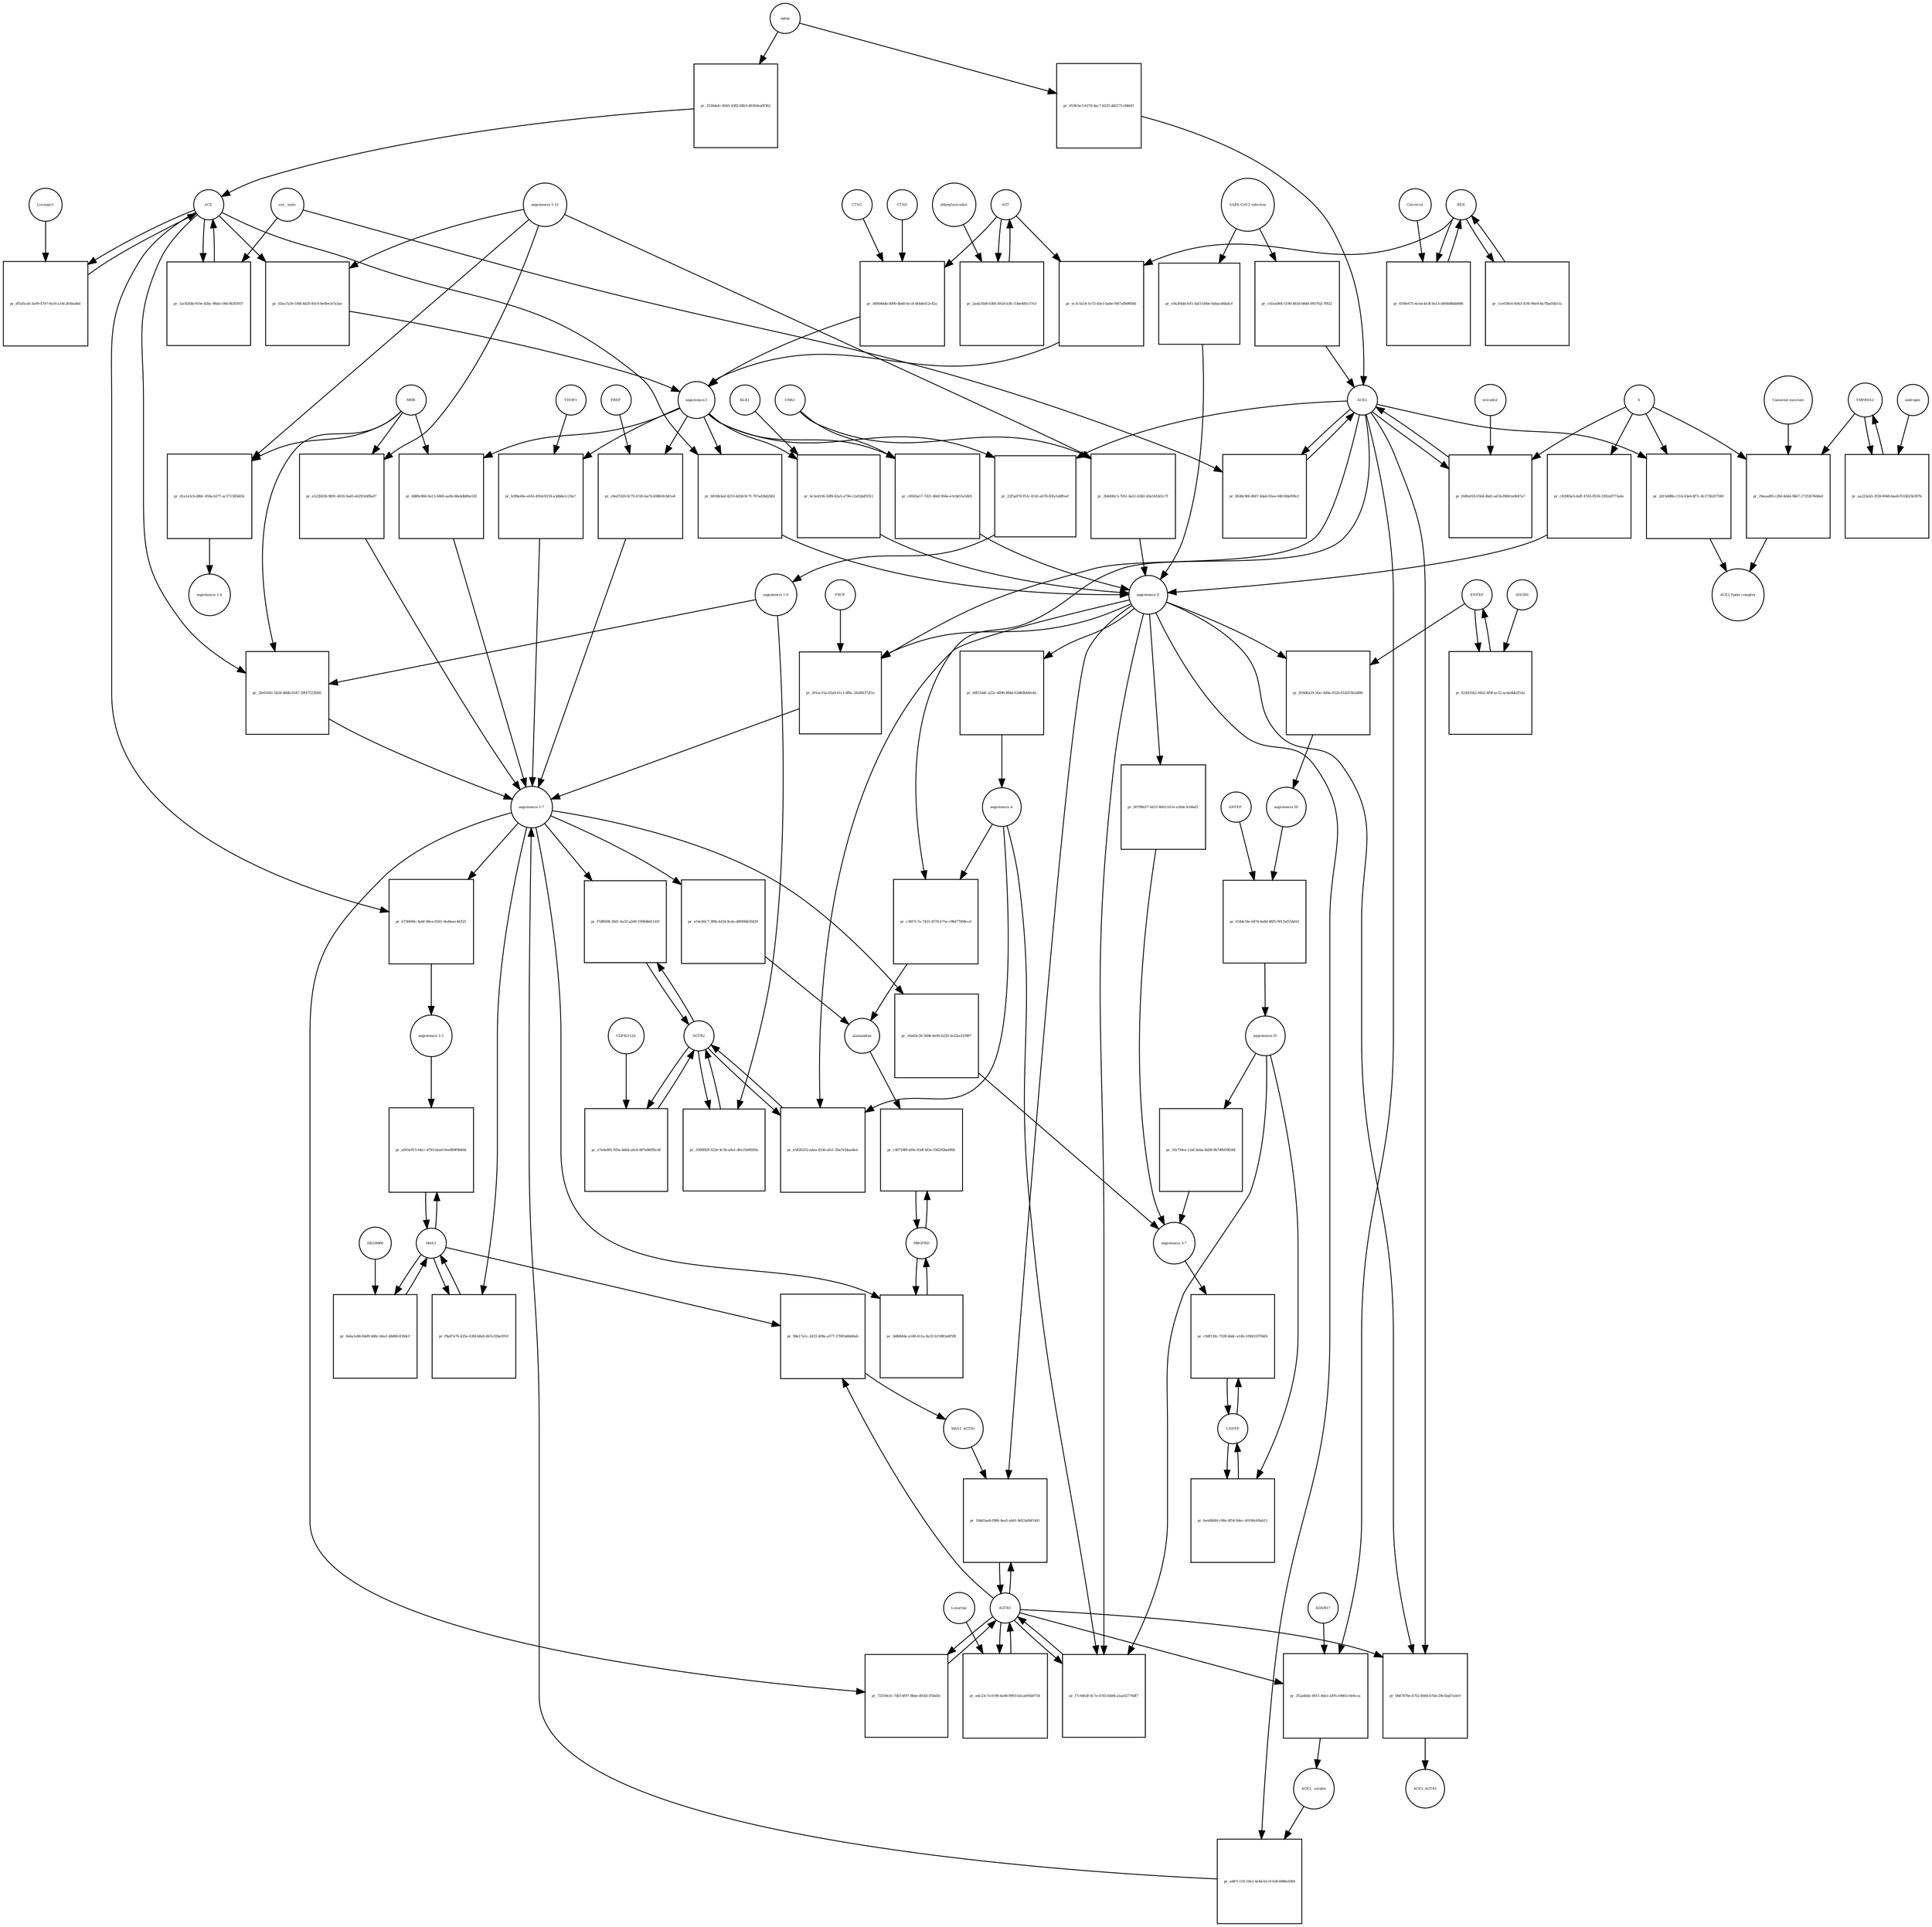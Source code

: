 strict digraph  {
"angiotensin I" [annotation="urn_miriam_obo.chebi_CHEBI%3A2718", bipartite=0, cls="simple chemical", fontsize=4, label="angiotensin I", shape=circle];
"pr_6818b3ed-4210-4d3d-9c7f-707ad36d26fd" [annotation="", bipartite=1, cls=process, fontsize=4, label="pr_6818b3ed-4210-4d3d-9c7f-707ad36d26fd", shape=square];
"angiotensin II" [annotation="urn_miriam_obo.chebi_CHEBI%3A2718", bipartite=0, cls="simple chemical", fontsize=4, label="angiotensin II", shape=circle];
ACE [annotation="urn_miriam_hgnc_HGNC%3A2707", bipartite=0, cls=macromolecule, fontsize=4, label=ACE, shape=circle];
"pr_22f5a970-f53c-4142-a678-85fa1a8ffeef" [annotation="", bipartite=1, cls=process, fontsize=4, label="pr_22f5a970-f53c-4142-a678-85fa1a8ffeef", shape=square];
"angiotensin 1-9" [annotation="urn_miriam_obo.chebi_CHEBI%3A80128", bipartite=0, cls="simple chemical", fontsize=4, label="angiotensin 1-9", shape=circle];
ACE2 [annotation="urn_miriam_hgnc_HGNC%3A13557", bipartite=0, cls=macromolecule, fontsize=4, label=ACE2, shape=circle];
"pr_2fe61641-5b28-48db-8347-29f47523fd81" [annotation="", bipartite=1, cls=process, fontsize=4, label="pr_2fe61641-5b28-48db-8347-29f47523fd81", shape=square];
"angiotensin 1-7" [annotation="urn_miriam_obo.chebi_CHEBI%3A55438", bipartite=0, cls="simple chemical", fontsize=4, label="angiotensin 1-7", shape=circle];
MME [annotation="urn_miriam_hgnc_HGNC%3A7154", bipartite=0, cls=macromolecule, fontsize=4, label=MME, shape=circle];
"pr_301ec15a-65a9-41c1-8fbc-2fa0f4372f1e" [annotation="", bipartite=1, cls=process, fontsize=4, label="pr_301ec15a-65a9-41c1-8fbc-2fa0f4372f1e", shape=square];
PRCP [annotation="urn_miriam_hgnc_HGNC%3A9344", bipartite=0, cls=macromolecule, fontsize=4, label=PRCP, shape=circle];
"pr_b73669dc-4abf-48ca-8261-0ed4eec46325" [annotation="", bipartite=1, cls=process, fontsize=4, label="pr_b73669dc-4abf-48ca-8261-0ed4eec46325", shape=square];
"angiotensin 1-5" [annotation="urn_miriam_obo.chebi_CHEBI%3A80129", bipartite=0, cls="simple chemical", fontsize=4, label="angiotensin 1-5", shape=circle];
REN [annotation="urn_miriam_hgnc_HGNC%3A9958", bipartite=0, cls=macromolecule, fontsize=4, label=REN, shape=circle];
"pr_650fe675-6ced-4e3f-9a13-d404b8bbb686" [annotation="", bipartite=1, cls="omitted process", fontsize=4, label="pr_650fe675-6ced-4e3f-9a13-d404b8bbb686", shape=square];
Calcitriol [annotation="urn_miriam_obo.chebi_CHEBI%3A17823", bipartite=0, cls="simple chemical", fontsize=4, label=Calcitriol, shape=circle];
AGT [annotation="urn_miriam_hgnc_HGNC%3A333", bipartite=0, cls=macromolecule, fontsize=4, label=AGT, shape=circle];
"pr_ec3c5a18-1e72-45e1-ba6e-f067a0b985b6" [annotation="", bipartite=1, cls=process, fontsize=4, label="pr_ec3c5a18-1e72-45e1-ba6e-f067a0b985b6", shape=square];
"pr_4880c866-9a13-4460-aa96-88e4db80a520" [annotation="", bipartite=1, cls=process, fontsize=4, label="pr_4880c866-9a13-4460-aa96-88e4db80a520", shape=square];
MAS1 [annotation="urn_miriam_hgnc_HGNC%3A6899", bipartite=0, cls=macromolecule, fontsize=4, label=MAS1, shape=circle];
"pr_a955e915-64cc-4793-bea0-0ee869f9b40d" [annotation="", bipartite=1, cls=process, fontsize=4, label="pr_a955e915-64cc-4793-bea0-0ee869f9b40d", shape=square];
"pr_a54c00c7-3f8b-4d24-8cde-d8f498d30429" [annotation="", bipartite=1, cls=process, fontsize=4, label="pr_a54c00c7-3f8b-4d24-8cde-d8f498d30429", shape=square];
alamandine [annotation="urn_miriam_pubchem.compound_44192273", bipartite=0, cls="simple chemical", fontsize=4, label=alamandine, shape=circle];
"pr_9df25ddc-a22c-4896-884b-63d60b44fe4a" [annotation="", bipartite=1, cls=process, fontsize=4, label="pr_9df25ddc-a22c-4896-884b-63d60b44fe4a", shape=square];
"angiotensin A" [annotation="urn_miriam_kegg.compound_C20970|urn_miriam_pubchem.compound_91691124", bipartite=0, cls="simple chemical", fontsize=4, label="angiotensin A", shape=circle];
"pr_c3057c7a-7455-4578-b75e-c98d77008ccd" [annotation="", bipartite=1, cls=process, fontsize=4, label="pr_c3057c7a-7455-4578-b75e-c98d77008ccd", shape=square];
"pr_859d0a29-5fac-4d9a-832b-61d353b2df8b" [annotation="", bipartite=1, cls=process, fontsize=4, label="pr_859d0a29-5fac-4d9a-832b-61d353b2df8b", shape=square];
"angiotensin III" [annotation="urn_miriam_obo.chebi_CHEBI%3A89666", bipartite=0, cls="simple chemical", fontsize=4, label="angiotensin III", shape=circle];
ENPEP [annotation="urn_miriam_hgnc_HGNC%3A3355", bipartite=0, cls=macromolecule, fontsize=4, label=ENPEP, shape=circle];
"pr_034dc5fe-6474-4a8d-88f5-9012ef554d16" [annotation="", bipartite=1, cls=process, fontsize=4, label="pr_034dc5fe-6474-4a8d-88f5-9012ef554d16", shape=square];
"angiotensin IV" [annotation="urn_miriam_obo.chebi_CHEBI%3A80127", bipartite=0, cls="simple chemical", fontsize=4, label="angiotensin IV", shape=circle];
"ANPEP " [annotation="urn_miriam_hgnc_HGNC%3A500", bipartite=0, cls=macromolecule, fontsize=4, label="ANPEP ", shape=circle];
AGTR2 [annotation="urn_miriam_hgnc_HGNC%3A338", bipartite=0, cls=macromolecule, fontsize=4, label=AGTR2, shape=circle];
"pr_a7a4e681-f05a-4dd4-a6cb-d07e86f85cbf" [annotation="", bipartite=1, cls=process, fontsize=4, label="pr_a7a4e681-f05a-4dd4-a6cb-d07e86f85cbf", shape=square];
CGP42112A [annotation="urn_miriam_obo.chebi_CHEBI%3A147302", bipartite=0, cls="simple chemical", fontsize=4, label=CGP42112A, shape=circle];
"pr_1ce038c6-6043-416f-96e9-8a7fba05b51a" [annotation="", bipartite=1, cls=process, fontsize=4, label="pr_1ce038c6-6043-416f-96e9-8a7fba05b51a", shape=square];
"pr_352a4bdc-8011-46e1-af95-e9661c0e6cca" [annotation="", bipartite=1, cls=process, fontsize=4, label="pr_352a4bdc-8011-46e1-af95-e9661c0e6cca", shape=square];
"ACE2_ soluble" [annotation="urn_miriam_hgnc.symbol_ACE2", bipartite=0, cls=macromolecule, fontsize=4, label="ACE2_ soluble", shape=circle];
ADAM17 [annotation="urn_miriam_hgnc_HGNC%3A195", bipartite=0, cls=macromolecule, fontsize=4, label=ADAM17, shape=circle];
AGTR1 [annotation="urn_miriam_hgnc_HGNC%3A336", bipartite=0, cls=macromolecule, fontsize=4, label=AGTR1, shape=circle];
"pr_e5826252-adea-4536-afe1-20a7e54aa4ed" [annotation="", bipartite=1, cls=process, fontsize=4, label="pr_e5826252-adea-4536-afe1-20a7e54aa4ed", shape=square];
"pr_653fcbc3-627d-4ac7-b525-dd2171c846d3" [annotation="", bipartite=1, cls=process, fontsize=4, label="pr_653fcbc3-627d-4ac7-b525-dd2171c846d3", shape=square];
aging [annotation="urn_miriam_obo.go_GO%3A0007568", bipartite=0, cls=phenotype, fontsize=4, label=aging, shape=circle];
MRGPRD [annotation="urn_miriam_hgnc_HGNC%3A29626", bipartite=0, cls=macromolecule, fontsize=4, label=MRGPRD, shape=circle];
"pr_c40718f8-af0e-43df-bf2e-556292be6f6b" [annotation="", bipartite=1, cls=process, fontsize=4, label="pr_c40718f8-af0e-43df-bf2e-556292be6f6b", shape=square];
"pr_a487c118-19e2-4e4d-b1c0-6263488ed384" [annotation="", bipartite=1, cls=process, fontsize=4, label="pr_a487c118-19e2-4e4d-b1c0-6263488ed384", shape=square];
"pr_2526dafc-6045-4382-84b3-d630dea0f362" [annotation="", bipartite=1, cls=process, fontsize=4, label="pr_2526dafc-6045-4382-84b3-d630dea0f362", shape=square];
"pr_0b38c96f-d847-4da6-92ee-04018def09e1" [annotation="", bipartite=1, cls=process, fontsize=4, label="pr_0b38c96f-d847-4da6-92ee-04018def09e1", shape=square];
"sex_ male" [annotation=urn_miriam_mesh_D008297, bipartite=0, cls=phenotype, fontsize=4, label="sex_ male", shape=circle];
"pr_c42065e5-6eff-47d3-8559-3392a9773a4e" [annotation="", bipartite=1, cls=process, fontsize=4, label="pr_c42065e5-6eff-47d3-8559-3392a9773a4e", shape=square];
S [annotation="urn_miriam_uniprot_P0DTC2|urn_miriam_uniprot_P59594", bipartite=0, cls=macromolecule, fontsize=4, label=S, shape=circle];
"pr_1ac82fdb-910e-45bc-98ab-c86c9b3f5937" [annotation="", bipartite=1, cls=process, fontsize=4, label="pr_1ac82fdb-910e-45bc-98ab-c86c9b3f5937", shape=square];
"pr_f7c4463f-0c7e-47d3-b484-a1aa02776df7" [annotation="", bipartite=1, cls=process, fontsize=4, label="pr_f7c4463f-0c7e-47d3-b484-a1aa02776df7", shape=square];
"pr_0b87876e-d702-4684-b7bb-29e1ba07a0c0" [annotation="", bipartite=1, cls=process, fontsize=4, label="pr_0b87876e-d702-4684-b7bb-29e1ba07a0c0", shape=square];
ACE2_AGTR1 [annotation=urn_miriam_pubmed_25225202, bipartite=0, cls=complex, fontsize=4, label=ACE2_AGTR1, shape=circle];
"pr_2d15dd8b-c314-43e6-8f7c-8c2736207349" [annotation="", bipartite=1, cls=process, fontsize=4, label="pr_2d15dd8b-c314-43e6-8f7c-8c2736207349", shape=square];
"ACE2-Spike complex" [annotation=urn_miriam_pubmed_32275855, bipartite=0, cls=complex, fontsize=4, label="ACE2-Spike complex", shape=circle];
"pr_c9a3f4dd-fef1-4af3-b0be-0abacd6bafcf" [annotation="", bipartite=1, cls=process, fontsize=4, label="pr_c9a3f4dd-fef1-4af3-b0be-0abacd6bafcf", shape=square];
"SARS-CoV-2 infection" [annotation="urn_miriam_taxonomy_2697049|urn_miriam_mesh_C000657245", bipartite=0, cls=phenotype, fontsize=4, label="SARS-CoV-2 infection", shape=circle];
"angiotensin 1-12" [annotation=urn_miriam_pubmed_27465904, bipartite=0, cls="simple chemical", fontsize=4, label="angiotensin 1-12", shape=circle];
"pr_2b4400c5-7051-4a51-b382-d3a541b01c7f" [annotation="", bipartite=1, cls=process, fontsize=4, label="pr_2b4400c5-7051-4a51-b382-d3a541b01c7f", shape=square];
CMA1 [annotation="urn_miriam_hgnc_HGNC%3A2097", bipartite=0, cls=macromolecule, fontsize=4, label=CMA1, shape=circle];
TMPRSS2 [annotation="urn_miriam_hgnc_HGNC%3A11876", bipartite=0, cls=macromolecule, fontsize=4, label=TMPRSS2, shape=circle];
"pr_aa222eb3-2f28-4948-bae8-f1036256397b" [annotation="", bipartite=1, cls="omitted process", fontsize=4, label="pr_aa222eb3-2f28-4948-bae8-f1036256397b", shape=square];
androgen [annotation="urn_miriam_obo.chebi_CHEBI%3A50113", bipartite=0, cls="simple chemical", fontsize=4, label=androgen, shape=circle];
"pr_d1a1e3cb-d80c-459a-b277-ac571385603c" [annotation="", bipartite=1, cls=process, fontsize=4, label="pr_d1a1e3cb-d80c-459a-b277-ac571385603c", shape=square];
"angiotensin 1-4" [annotation=urn_miriam_pubmed_22490446, bipartite=0, cls="simple chemical", fontsize=4, label="angiotensin 1-4", shape=circle];
"pr_98e17a1c-2d33-409e-a577-2700546b60eb" [annotation="", bipartite=1, cls=process, fontsize=4, label="pr_98e17a1c-2d33-409e-a577-2700546b60eb", shape=square];
MAS1_AGTR1 [annotation=urn_miriam_pubmed_15809376, bipartite=0, cls=complex, fontsize=4, label=MAS1_AGTR1, shape=circle];
"pr_1bbd2ae8-f886-4ea5-ab61-8d22a0bf1441" [annotation="", bipartite=1, cls=process, fontsize=4, label="pr_1bbd2ae8-f886-4ea5-ab61-8d22a0bf1441", shape=square];
"pr_df1d5ca6-3a99-4707-9a16-a16c2650ad6d" [annotation="", bipartite=1, cls=process, fontsize=4, label="pr_df1d5ca6-3a99-4707-9a16-a16c2650ad6d", shape=square];
Lisinopril [annotation="urn_miriam_obo.chebi_CHEBI%3A43755", bipartite=0, cls="simple chemical", fontsize=4, label=Lisinopril, shape=circle];
"pr_02ea7a39-1f8d-4d20-85c0-8e0fecb7a3ae" [annotation="", bipartite=1, cls=process, fontsize=4, label="pr_02ea7a39-1f8d-4d20-85c0-8e0fecb7a3ae", shape=square];
LNPEP [annotation="urn_miriam_hgnc_HGNC%3A6656", bipartite=0, cls=macromolecule, fontsize=4, label=LNPEP, shape=circle];
"pr_bea686fd-c98e-4f54-9dec-40196c69ab12" [annotation="", bipartite=1, cls=process, fontsize=4, label="pr_bea686fd-c98e-4f54-9dec-40196c69ab12", shape=square];
"pr_e522b928-9691-4830-9ad3-eb29144f8a07" [annotation="", bipartite=1, cls=process, fontsize=4, label="pr_e522b928-9691-4830-9ad3-eb29144f8a07", shape=square];
"pr_0a6a1e86-84d9-468c-b6a1-48d8fc8394cf" [annotation="", bipartite=1, cls=process, fontsize=4, label="pr_0a6a1e86-84d9-468c-b6a1-48d8fc8394cf", shape=square];
AR234960 [annotation="urn_miriam_pubchem.compound_146025955", bipartite=0, cls="simple chemical", fontsize=4, label=AR234960, shape=circle];
"pr_624435b2-4422-4f9f-ac52-acdabbb2f14a" [annotation="", bipartite=1, cls=process, fontsize=4, label="pr_624435b2-4422-4f9f-ac52-acdabbb2f14a", shape=square];
QGC001 [annotation=urn_miriam_pubmed_24337978, bipartite=0, cls="simple chemical", fontsize=4, label=QGC001, shape=circle];
"pr_568046db-4000-4bd0-bccb-bf4ded12c42a" [annotation="", bipartite=1, cls=process, fontsize=4, label="pr_568046db-4000-4bd0-bccb-bf4ded12c42a", shape=square];
CTSD [annotation="urn_miriam_hgnc_HGNC%3A2529", bipartite=0, cls=macromolecule, fontsize=4, label=CTSD, shape=circle];
CTSG [annotation="urn_miriam_hgnc_HGNC%3A2532", bipartite=0, cls=macromolecule, fontsize=4, label=CTSG, shape=circle];
"pr_c8565a17-7d21-466f-904e-e3cb655e5801" [annotation="", bipartite=1, cls=process, fontsize=4, label="pr_c8565a17-7d21-466f-904e-e3cb655e5801", shape=square];
"pr_6c3e4106-50f8-42a5-a736-c2af2daf9312" [annotation="", bipartite=1, cls=process, fontsize=4, label="pr_6c3e4106-50f8-42a5-a736-c2af2daf9312", shape=square];
KLK1 [annotation="urn_miriam_hgnc_HGNC%3A6357", bipartite=0, cls=macromolecule, fontsize=4, label=KLK1, shape=circle];
"pr_b3f8e44e-e616-495d-8159-a3db8e1c29a7" [annotation="", bipartite=1, cls=process, fontsize=4, label="pr_b3f8e44e-e616-495d-8159-a3db8e1c29a7", shape=square];
THOP1 [annotation="urn_miriam_hgnc_HGNC%3A11793", bipartite=0, cls=macromolecule, fontsize=4, label=THOP1, shape=circle];
"pr_c8ed7d20-9c79-47d5-ba70-698b5fcb61e4" [annotation="", bipartite=1, cls=process, fontsize=4, label="pr_c8ed7d20-9c79-47d5-ba70-698b5fcb61e4", shape=square];
PREP [annotation="urn_miriam_hgnc_HGNC%3A9358", bipartite=0, cls=macromolecule, fontsize=4, label=PREP, shape=circle];
"pr_edc23c7e-fc98-4a98-9993-b5ca695b9754" [annotation="", bipartite=1, cls=process, fontsize=4, label="pr_edc23c7e-fc98-4a98-9993-b5ca695b9754", shape=square];
Losartan [annotation="urn_miriam_obo.chebi_CHEBI%3A6541", bipartite=0, cls="simple chemical", fontsize=4, label=Losartan, shape=circle];
"pr_72559e3c-7df3-4f97-9bbe-d93d11f5bd3c" [annotation="", bipartite=1, cls=process, fontsize=4, label="pr_72559e3c-7df3-4f97-9bbe-d93d11f5bd3c", shape=square];
"pr_f7dff608-28d1-4a33-a2d9-1009db611d1f" [annotation="", bipartite=1, cls=process, fontsize=4, label="pr_f7dff608-28d1-4a33-a2d9-1009db611d1f", shape=square];
"pr_3300f82f-022e-4c5b-a9a1-dfa15b902f0a" [annotation="", bipartite=1, cls=process, fontsize=4, label="pr_3300f82f-022e-4c5b-a9a1-dfa15b902f0a", shape=square];
"pr_f9a87e76-425e-43f4-b8e9-6b7e32be5910" [annotation="", bipartite=1, cls=process, fontsize=4, label="pr_f9a87e76-425e-43f4-b8e9-6b7e32be5910", shape=square];
"pr_3d86bfde-a148-411a-9e32-b15983a6f5f8" [annotation="", bipartite=1, cls=process, fontsize=4, label="pr_3d86bfde-a148-411a-9e32-b15983a6f5f8", shape=square];
"pr_16a63c26-5696-4e95-b220-3e32ecf1f987" [annotation="", bipartite=1, cls=process, fontsize=4, label="pr_16a63c26-5696-4e95-b220-3e32ecf1f987", shape=square];
"angiotensin 3-7" [annotation=urn_miriam_pubmed_30934934, bipartite=0, cls="simple chemical", fontsize=4, label="angiotensin 3-7", shape=circle];
"pr_0079b027-4413-4002-b11e-e26dc3c68af2" [annotation="", bipartite=1, cls=process, fontsize=4, label="pr_0079b027-4413-4002-b11e-e26dc3c68af2", shape=square];
"pr_5fa759ea-12af-4eba-8d38-9b7d9059036f" [annotation="", bipartite=1, cls=process, fontsize=4, label="pr_5fa759ea-12af-4eba-8d38-9b7d9059036f", shape=square];
"pr_29eaadf0-c28d-4d44-9b67-272f26760ded" [annotation="", bipartite=1, cls="omitted process", fontsize=4, label="pr_29eaadf0-c28d-4d44-9b67-272f26760ded", shape=square];
"Camostat mesilate" [annotation="urn_miriam_obo.chebi_CHEBI%3A135632", bipartite=0, cls="simple chemical", fontsize=4, label="Camostat mesilate", shape=circle];
"pr_c9df130c-7328-46dc-a14b-1094333704f4" [annotation="", bipartite=1, cls=process, fontsize=4, label="pr_c9df130c-7328-46dc-a14b-1094333704f4", shape=square];
"pr_f44fa018-0564-4bd1-a61b-f8841a0647a7" [annotation="", bipartite=1, cls="omitted process", fontsize=4, label="pr_f44fa018-0564-4bd1-a61b-f8841a0647a7", shape=square];
estradiol [annotation="urn_miriam_obo.chebi_CHEBI%3A16469", bipartite=0, cls="simple chemical", fontsize=4, label=estradiol, shape=circle];
"pr_2ada35b8-6385-492d-b3fc-f3de485c57e3" [annotation="", bipartite=1, cls="omitted process", fontsize=4, label="pr_2ada35b8-6385-492d-b3fc-f3de485c57e3", shape=square];
ethynylestradiol [annotation="urn_miriam_obo.chebi_CHEBI%3A4903", bipartite=0, cls="simple chemical", fontsize=4, label=ethynylestradiol, shape=circle];
"pr_c41ea064-5190-483d-b8d4-093702c7f822" [annotation="", bipartite=1, cls=process, fontsize=4, label="pr_c41ea064-5190-483d-b8d4-093702c7f822", shape=square];
"angiotensin I" -> "pr_6818b3ed-4210-4d3d-9c7f-707ad36d26fd"  [annotation="", interaction_type=consumption];
"angiotensin I" -> "pr_22f5a970-f53c-4142-a678-85fa1a8ffeef"  [annotation="", interaction_type=consumption];
"angiotensin I" -> "pr_4880c866-9a13-4460-aa96-88e4db80a520"  [annotation="", interaction_type=consumption];
"angiotensin I" -> "pr_c8565a17-7d21-466f-904e-e3cb655e5801"  [annotation="", interaction_type=consumption];
"angiotensin I" -> "pr_6c3e4106-50f8-42a5-a736-c2af2daf9312"  [annotation="", interaction_type=consumption];
"angiotensin I" -> "pr_b3f8e44e-e616-495d-8159-a3db8e1c29a7"  [annotation="", interaction_type=consumption];
"angiotensin I" -> "pr_c8ed7d20-9c79-47d5-ba70-698b5fcb61e4"  [annotation="", interaction_type=consumption];
"pr_6818b3ed-4210-4d3d-9c7f-707ad36d26fd" -> "angiotensin II"  [annotation="", interaction_type=production];
"angiotensin II" -> "pr_301ec15a-65a9-41c1-8fbc-2fa0f4372f1e"  [annotation="", interaction_type=consumption];
"angiotensin II" -> "pr_9df25ddc-a22c-4896-884b-63d60b44fe4a"  [annotation="", interaction_type=consumption];
"angiotensin II" -> "pr_859d0a29-5fac-4d9a-832b-61d353b2df8b"  [annotation="", interaction_type=consumption];
"angiotensin II" -> "pr_e5826252-adea-4536-afe1-20a7e54aa4ed"  [annotation="urn_miriam_pubmed_17630322|urn_miriam_taxonomy_9606|urn_miriam_pubmed_17138938", interaction_type=stimulation];
"angiotensin II" -> "pr_a487c118-19e2-4e4d-b1c0-6263488ed384"  [annotation="", interaction_type=consumption];
"angiotensin II" -> "pr_f7c4463f-0c7e-47d3-b484-a1aa02776df7"  [annotation="urn_miriam_pubmed_26497614|urn_miriam_taxonomy_10116|urn_miriam_pubmed_17630322|urn_miriam_pubmed_32333398|urn_miriam_pubmed_17138938|urn_miriam_taxonomy_9606", interaction_type=stimulation];
"angiotensin II" -> "pr_0b87876e-d702-4684-b7bb-29e1ba07a0c0"  [annotation="urn_miriam_pubmed_25225202|urn_miriam_taxonomy_9606", interaction_type=inhibition];
"angiotensin II" -> "pr_1bbd2ae8-f886-4ea5-ab61-8d22a0bf1441"  [annotation="urn_miriam_pubmed_15809376|urn_miriam_taxonomy_9606", interaction_type=stimulation];
"angiotensin II" -> "pr_0079b027-4413-4002-b11e-e26dc3c68af2"  [annotation="", interaction_type=consumption];
ACE -> "pr_6818b3ed-4210-4d3d-9c7f-707ad36d26fd"  [annotation="urn_miriam_taxonomy_9606|urn_miriam_pubmed_10969042", interaction_type=catalysis];
ACE -> "pr_2fe61641-5b28-48db-8347-29f47523fd81"  [annotation="urn_miriam_pubmed_15283675|urn_miriam_taxonomy_9606", interaction_type=catalysis];
ACE -> "pr_b73669dc-4abf-48ca-8261-0ed4eec46325"  [annotation="urn_miriam_pubmed_10969042|urn_miriam_taxonomy_9606", interaction_type=catalysis];
ACE -> "pr_1ac82fdb-910e-45bc-98ab-c86c9b3f5937"  [annotation="", interaction_type=consumption];
ACE -> "pr_df1d5ca6-3a99-4707-9a16-a16c2650ad6d"  [annotation="", interaction_type=consumption];
ACE -> "pr_02ea7a39-1f8d-4d20-85c0-8e0fecb7a3ae"  [annotation="urn_miriam_pubmed_22490446|urn_miriam_taxonomy_10116", interaction_type=catalysis];
"pr_22f5a970-f53c-4142-a678-85fa1a8ffeef" -> "angiotensin 1-9"  [annotation="", interaction_type=production];
"angiotensin 1-9" -> "pr_2fe61641-5b28-48db-8347-29f47523fd81"  [annotation="", interaction_type=consumption];
"angiotensin 1-9" -> "pr_3300f82f-022e-4c5b-a9a1-dfa15b902f0a"  [annotation="urn_miriam_pubmed_30048754|urn_miriam_taxonomy_10116", interaction_type=stimulation];
ACE2 -> "pr_22f5a970-f53c-4142-a678-85fa1a8ffeef"  [annotation="urn_miriam_pubmed_10969042|urn_miriam_taxonomy_9606", interaction_type=catalysis];
ACE2 -> "pr_301ec15a-65a9-41c1-8fbc-2fa0f4372f1e"  [annotation="urn_miriam_taxonomy_10090|urn_miriam_pubmed_23392115", interaction_type=catalysis];
ACE2 -> "pr_c3057c7a-7455-4578-b75e-c98d77008ccd"  [annotation="urn_miriam_pubmed_23446738|urn_miriam_taxonomy_9606", interaction_type=catalysis];
ACE2 -> "pr_352a4bdc-8011-46e1-af95-e9661c0e6cca"  [annotation="", interaction_type=consumption];
ACE2 -> "pr_0b38c96f-d847-4da6-92ee-04018def09e1"  [annotation="", interaction_type=consumption];
ACE2 -> "pr_0b87876e-d702-4684-b7bb-29e1ba07a0c0"  [annotation="", interaction_type=consumption];
ACE2 -> "pr_2d15dd8b-c314-43e6-8f7c-8c2736207349"  [annotation="", interaction_type=consumption];
ACE2 -> "pr_f44fa018-0564-4bd1-a61b-f8841a0647a7"  [annotation="", interaction_type=consumption];
"pr_2fe61641-5b28-48db-8347-29f47523fd81" -> "angiotensin 1-7"  [annotation="", interaction_type=production];
"angiotensin 1-7" -> "pr_b73669dc-4abf-48ca-8261-0ed4eec46325"  [annotation="", interaction_type=consumption];
"angiotensin 1-7" -> "pr_a54c00c7-3f8b-4d24-8cde-d8f498d30429"  [annotation="", interaction_type=consumption];
"angiotensin 1-7" -> "pr_72559e3c-7df3-4f97-9bbe-d93d11f5bd3c"  [annotation="urn_miriam_pubmed_29928987|urn_miriam_taxonomy_9606", interaction_type=inhibition];
"angiotensin 1-7" -> "pr_f7dff608-28d1-4a33-a2d9-1009db611d1f"  [annotation="urn_miriam_pubmed_15767466|urn_miriam_taxonomy_10116", interaction_type=stimulation];
"angiotensin 1-7" -> "pr_f9a87e76-425e-43f4-b8e9-6b7e32be5910"  [annotation="urn_miriam_pubmed_27217404|urn_miriam_taxonomy_9606", interaction_type=stimulation];
"angiotensin 1-7" -> "pr_3d86bfde-a148-411a-9e32-b15983a6f5f8"  [annotation="urn_miriam_pubmed_27217404|urn_miriam_taxonomy_9606", interaction_type=stimulation];
"angiotensin 1-7" -> "pr_16a63c26-5696-4e95-b220-3e32ecf1f987"  [annotation="", interaction_type=consumption];
MME -> "pr_2fe61641-5b28-48db-8347-29f47523fd81"  [annotation="urn_miriam_pubmed_15283675|urn_miriam_taxonomy_9606", interaction_type=catalysis];
MME -> "pr_4880c866-9a13-4460-aa96-88e4db80a520"  [annotation="urn_miriam_taxonomy_9606|urn_miriam_pubmed_15283675", interaction_type=catalysis];
MME -> "pr_d1a1e3cb-d80c-459a-b277-ac571385603c"  [annotation="urn_miriam_pubmed_22490446|urn_miriam_taxonomy_10116", interaction_type=catalysis];
MME -> "pr_e522b928-9691-4830-9ad3-eb29144f8a07"  [annotation="urn_miriam_pubmed_22490446|urn_miriam_taxonomy_10116", interaction_type=catalysis];
"pr_301ec15a-65a9-41c1-8fbc-2fa0f4372f1e" -> "angiotensin 1-7"  [annotation="", interaction_type=production];
PRCP -> "pr_301ec15a-65a9-41c1-8fbc-2fa0f4372f1e"  [annotation="urn_miriam_taxonomy_10090|urn_miriam_pubmed_23392115", interaction_type=catalysis];
"pr_b73669dc-4abf-48ca-8261-0ed4eec46325" -> "angiotensin 1-5"  [annotation="", interaction_type=production];
"angiotensin 1-5" -> "pr_a955e915-64cc-4793-bea0-0ee869f9b40d"  [annotation="urn_miriam_pubmed_27660028|urn_miriam_taxonomy_10116", interaction_type=stimulation];
REN -> "pr_650fe675-6ced-4e3f-9a13-d404b8bbb686"  [annotation="", interaction_type=consumption];
REN -> "pr_ec3c5a18-1e72-45e1-ba6e-f067a0b985b6"  [annotation="urn_miriam_pubmed_10585461|urn_miriam_taxonomy_9606", interaction_type=catalysis];
REN -> "pr_1ce038c6-6043-416f-96e9-8a7fba05b51a"  [annotation="", interaction_type=consumption];
"pr_650fe675-6ced-4e3f-9a13-d404b8bbb686" -> REN  [annotation="", interaction_type=production];
Calcitriol -> "pr_650fe675-6ced-4e3f-9a13-d404b8bbb686"  [annotation="urn_miriam_pubmed_12122115|urn_miriam_taxonomy_10090", interaction_type=inhibition];
AGT -> "pr_ec3c5a18-1e72-45e1-ba6e-f067a0b985b6"  [annotation="", interaction_type=consumption];
AGT -> "pr_568046db-4000-4bd0-bccb-bf4ded12c42a"  [annotation="", interaction_type=consumption];
AGT -> "pr_2ada35b8-6385-492d-b3fc-f3de485c57e3"  [annotation="", interaction_type=consumption];
"pr_ec3c5a18-1e72-45e1-ba6e-f067a0b985b6" -> "angiotensin I"  [annotation="", interaction_type=production];
"pr_4880c866-9a13-4460-aa96-88e4db80a520" -> "angiotensin 1-7"  [annotation="", interaction_type=production];
MAS1 -> "pr_a955e915-64cc-4793-bea0-0ee869f9b40d"  [annotation="", interaction_type=consumption];
MAS1 -> "pr_98e17a1c-2d33-409e-a577-2700546b60eb"  [annotation="", interaction_type=consumption];
MAS1 -> "pr_0a6a1e86-84d9-468c-b6a1-48d8fc8394cf"  [annotation="", interaction_type=consumption];
MAS1 -> "pr_f9a87e76-425e-43f4-b8e9-6b7e32be5910"  [annotation="", interaction_type=consumption];
"pr_a955e915-64cc-4793-bea0-0ee869f9b40d" -> MAS1  [annotation="", interaction_type=production];
"pr_a54c00c7-3f8b-4d24-8cde-d8f498d30429" -> alamandine  [annotation="", interaction_type=production];
alamandine -> "pr_c40718f8-af0e-43df-bf2e-556292be6f6b"  [annotation="urn_miriam_pubmed_23446738|urn_miriam_taxonomy_9606", interaction_type=stimulation];
"pr_9df25ddc-a22c-4896-884b-63d60b44fe4a" -> "angiotensin A"  [annotation="", interaction_type=production];
"angiotensin A" -> "pr_c3057c7a-7455-4578-b75e-c98d77008ccd"  [annotation="", interaction_type=consumption];
"angiotensin A" -> "pr_e5826252-adea-4536-afe1-20a7e54aa4ed"  [annotation="urn_miriam_pubmed_17630322|urn_miriam_taxonomy_9606|urn_miriam_pubmed_17138938", interaction_type=stimulation];
"angiotensin A" -> "pr_f7c4463f-0c7e-47d3-b484-a1aa02776df7"  [annotation="urn_miriam_pubmed_26497614|urn_miriam_taxonomy_10116|urn_miriam_pubmed_17630322|urn_miriam_pubmed_32333398|urn_miriam_pubmed_17138938|urn_miriam_taxonomy_9606", interaction_type=stimulation];
"pr_c3057c7a-7455-4578-b75e-c98d77008ccd" -> alamandine  [annotation="", interaction_type=production];
"pr_859d0a29-5fac-4d9a-832b-61d353b2df8b" -> "angiotensin III"  [annotation="", interaction_type=production];
"angiotensin III" -> "pr_034dc5fe-6474-4a8d-88f5-9012ef554d16"  [annotation="", interaction_type=consumption];
ENPEP -> "pr_859d0a29-5fac-4d9a-832b-61d353b2df8b"  [annotation="urn_miriam_pubmed_8876246|urn_miriam_taxonomy_10090", interaction_type=catalysis];
ENPEP -> "pr_624435b2-4422-4f9f-ac52-acdabbb2f14a"  [annotation="", interaction_type=consumption];
"pr_034dc5fe-6474-4a8d-88f5-9012ef554d16" -> "angiotensin IV"  [annotation="", interaction_type=production];
"angiotensin IV" -> "pr_f7c4463f-0c7e-47d3-b484-a1aa02776df7"  [annotation="urn_miriam_pubmed_26497614|urn_miriam_taxonomy_10116|urn_miriam_pubmed_17630322|urn_miriam_pubmed_32333398|urn_miriam_pubmed_17138938|urn_miriam_taxonomy_9606", interaction_type=stimulation];
"angiotensin IV" -> "pr_bea686fd-c98e-4f54-9dec-40196c69ab12"  [annotation="urn_miriam_pubmed_11707427|urn_miriam_taxonomy_9606", interaction_type=stimulation];
"angiotensin IV" -> "pr_5fa759ea-12af-4eba-8d38-9b7d9059036f"  [annotation="", interaction_type=consumption];
"ANPEP " -> "pr_034dc5fe-6474-4a8d-88f5-9012ef554d16"  [annotation="urn_miriam_pubmed_8876246|urn_miriam_taxonomy_10090", interaction_type=catalysis];
AGTR2 -> "pr_a7a4e681-f05a-4dd4-a6cb-d07e86f85cbf"  [annotation="", interaction_type=consumption];
AGTR2 -> "pr_e5826252-adea-4536-afe1-20a7e54aa4ed"  [annotation="", interaction_type=consumption];
AGTR2 -> "pr_f7dff608-28d1-4a33-a2d9-1009db611d1f"  [annotation="", interaction_type=consumption];
AGTR2 -> "pr_3300f82f-022e-4c5b-a9a1-dfa15b902f0a"  [annotation="", interaction_type=consumption];
"pr_a7a4e681-f05a-4dd4-a6cb-d07e86f85cbf" -> AGTR2  [annotation="", interaction_type=production];
CGP42112A -> "pr_a7a4e681-f05a-4dd4-a6cb-d07e86f85cbf"  [annotation="urn_miriam_pubmed_25014541|urn_miriam_taxonomy_9606", interaction_type=stimulation];
"pr_1ce038c6-6043-416f-96e9-8a7fba05b51a" -> REN  [annotation="", interaction_type=production];
"pr_352a4bdc-8011-46e1-af95-e9661c0e6cca" -> "ACE2_ soluble"  [annotation="", interaction_type=production];
"ACE2_ soluble" -> "pr_a487c118-19e2-4e4d-b1c0-6263488ed384"  [annotation="urn_miriam_pubmed_28512108|urn_miriam_taxonomy_9606", interaction_type=stimulation];
ADAM17 -> "pr_352a4bdc-8011-46e1-af95-e9661c0e6cca"  [annotation="urn_miriam_pubmed_24227843|urn_miriam_taxonomy_9606|urn_miriam_pubmed_32333398|urn_miriam_pubmed_28512108", interaction_type=catalysis];
AGTR1 -> "pr_352a4bdc-8011-46e1-af95-e9661c0e6cca"  [annotation="urn_miriam_pubmed_24227843|urn_miriam_taxonomy_9606|urn_miriam_pubmed_32333398|urn_miriam_pubmed_28512108", interaction_type=stimulation];
AGTR1 -> "pr_f7c4463f-0c7e-47d3-b484-a1aa02776df7"  [annotation="", interaction_type=consumption];
AGTR1 -> "pr_0b87876e-d702-4684-b7bb-29e1ba07a0c0"  [annotation="", interaction_type=consumption];
AGTR1 -> "pr_98e17a1c-2d33-409e-a577-2700546b60eb"  [annotation="", interaction_type=consumption];
AGTR1 -> "pr_1bbd2ae8-f886-4ea5-ab61-8d22a0bf1441"  [annotation="", interaction_type=consumption];
AGTR1 -> "pr_edc23c7e-fc98-4a98-9993-b5ca695b9754"  [annotation="", interaction_type=consumption];
AGTR1 -> "pr_72559e3c-7df3-4f97-9bbe-d93d11f5bd3c"  [annotation="", interaction_type=consumption];
"pr_e5826252-adea-4536-afe1-20a7e54aa4ed" -> AGTR2  [annotation="", interaction_type=production];
"pr_653fcbc3-627d-4ac7-b525-dd2171c846d3" -> ACE2  [annotation="", interaction_type=production];
aging -> "pr_653fcbc3-627d-4ac7-b525-dd2171c846d3"  [annotation="urn_miriam_pubmed_20689271|urn_miriam_taxonomy_10116", interaction_type=inhibition];
aging -> "pr_2526dafc-6045-4382-84b3-d630dea0f362"  [annotation="urn_miriam_pubmed_20689271|urn_miriam_taxonomy_10116", interaction_type=stimulation];
MRGPRD -> "pr_c40718f8-af0e-43df-bf2e-556292be6f6b"  [annotation="", interaction_type=consumption];
MRGPRD -> "pr_3d86bfde-a148-411a-9e32-b15983a6f5f8"  [annotation="", interaction_type=consumption];
"pr_c40718f8-af0e-43df-bf2e-556292be6f6b" -> MRGPRD  [annotation="", interaction_type=production];
"pr_a487c118-19e2-4e4d-b1c0-6263488ed384" -> "angiotensin 1-7"  [annotation="", interaction_type=production];
"pr_2526dafc-6045-4382-84b3-d630dea0f362" -> ACE  [annotation="", interaction_type=production];
"pr_0b38c96f-d847-4da6-92ee-04018def09e1" -> ACE2  [annotation="", interaction_type=production];
"sex_ male" -> "pr_0b38c96f-d847-4da6-92ee-04018def09e1"  [annotation="urn_miriam_pubmed_26171856|urn_miriam_taxonomy_10116", interaction_type=stimulation];
"sex_ male" -> "pr_1ac82fdb-910e-45bc-98ab-c86c9b3f5937"  [annotation="urn_miriam_pubmed_26171856|urn_miriam_taxonomy_10116", interaction_type=stimulation];
"pr_c42065e5-6eff-47d3-8559-3392a9773a4e" -> "angiotensin II"  [annotation="", interaction_type=production];
S -> "pr_c42065e5-6eff-47d3-8559-3392a9773a4e"  [annotation="urn_miriam_pubmed_16007097|urn_miriam_taxonomy_10090|urn_miriam_uniprot_P59594", interaction_type=stimulation];
S -> "pr_2d15dd8b-c314-43e6-8f7c-8c2736207349"  [annotation="", interaction_type=consumption];
S -> "pr_29eaadf0-c28d-4d44-9b67-272f26760ded"  [annotation="", interaction_type=consumption];
S -> "pr_f44fa018-0564-4bd1-a61b-f8841a0647a7"  [annotation="urn_miriam_pubmed_32432918|urn_miriam_taxonomy_9606|urn_miriam_pubmed_19864379|urn_miriam_uniprot_P59594", interaction_type=inhibition];
"pr_1ac82fdb-910e-45bc-98ab-c86c9b3f5937" -> ACE  [annotation="", interaction_type=production];
"pr_f7c4463f-0c7e-47d3-b484-a1aa02776df7" -> AGTR1  [annotation="", interaction_type=production];
"pr_0b87876e-d702-4684-b7bb-29e1ba07a0c0" -> ACE2_AGTR1  [annotation="", interaction_type=production];
"pr_2d15dd8b-c314-43e6-8f7c-8c2736207349" -> "ACE2-Spike complex"  [annotation="", interaction_type=production];
"pr_c9a3f4dd-fef1-4af3-b0be-0abacd6bafcf" -> "angiotensin II"  [annotation="", interaction_type=production];
"SARS-CoV-2 infection" -> "pr_c9a3f4dd-fef1-4af3-b0be-0abacd6bafcf"  [annotation="urn_miriam_pubmed_32048163|urn_miriam_taxonomy_9606", interaction_type=stimulation];
"SARS-CoV-2 infection" -> "pr_c41ea064-5190-483d-b8d4-093702c7f822"  [annotation="urn_miriam_pubmed_32408336|urn_miriam_taxonomy_9606", interaction_type=inhibition];
"angiotensin 1-12" -> "pr_2b4400c5-7051-4a51-b382-d3a541b01c7f"  [annotation="", interaction_type=consumption];
"angiotensin 1-12" -> "pr_d1a1e3cb-d80c-459a-b277-ac571385603c"  [annotation="", interaction_type=consumption];
"angiotensin 1-12" -> "pr_02ea7a39-1f8d-4d20-85c0-8e0fecb7a3ae"  [annotation="", interaction_type=consumption];
"angiotensin 1-12" -> "pr_e522b928-9691-4830-9ad3-eb29144f8a07"  [annotation="", interaction_type=consumption];
"pr_2b4400c5-7051-4a51-b382-d3a541b01c7f" -> "angiotensin II"  [annotation="", interaction_type=production];
CMA1 -> "pr_2b4400c5-7051-4a51-b382-d3a541b01c7f"  [annotation="urn_miriam_pubmed_22180785|urn_miriam_taxonomy_9606", interaction_type=catalysis];
CMA1 -> "pr_c8565a17-7d21-466f-904e-e3cb655e5801"  [annotation="urn_miriam_pubmed_2266130|urn_miriam_taxonomy_9606", interaction_type=catalysis];
TMPRSS2 -> "pr_aa222eb3-2f28-4948-bae8-f1036256397b"  [annotation="", interaction_type=consumption];
TMPRSS2 -> "pr_29eaadf0-c28d-4d44-9b67-272f26760ded"  [annotation="urn_miriam_pubmed_32142651|urn_miriam_taxonomy_9606|urn_miriam_uniprot_P0DTC2", interaction_type=stimulation];
"pr_aa222eb3-2f28-4948-bae8-f1036256397b" -> TMPRSS2  [annotation="", interaction_type=production];
androgen -> "pr_aa222eb3-2f28-4948-bae8-f1036256397b"  [annotation="urn_miriam_pubmed_10485450|urn_miriam_taxonomy_9606", interaction_type=stimulation];
"pr_d1a1e3cb-d80c-459a-b277-ac571385603c" -> "angiotensin 1-4"  [annotation="", interaction_type=production];
"pr_98e17a1c-2d33-409e-a577-2700546b60eb" -> MAS1_AGTR1  [annotation="", interaction_type=production];
MAS1_AGTR1 -> "pr_1bbd2ae8-f886-4ea5-ab61-8d22a0bf1441"  [annotation="urn_miriam_pubmed_15809376|urn_miriam_taxonomy_9606", interaction_type=inhibition];
"pr_1bbd2ae8-f886-4ea5-ab61-8d22a0bf1441" -> AGTR1  [annotation="", interaction_type=production];
"pr_df1d5ca6-3a99-4707-9a16-a16c2650ad6d" -> ACE  [annotation="", interaction_type=production];
Lisinopril -> "pr_df1d5ca6-3a99-4707-9a16-a16c2650ad6d"  [annotation="urn_miriam_pubmed_2550696|urn_miriam_taxonomy_9606", interaction_type=inhibition];
"pr_02ea7a39-1f8d-4d20-85c0-8e0fecb7a3ae" -> "angiotensin I"  [annotation="", interaction_type=production];
LNPEP -> "pr_bea686fd-c98e-4f54-9dec-40196c69ab12"  [annotation="", interaction_type=consumption];
LNPEP -> "pr_c9df130c-7328-46dc-a14b-1094333704f4"  [annotation="", interaction_type=consumption];
"pr_bea686fd-c98e-4f54-9dec-40196c69ab12" -> LNPEP  [annotation="", interaction_type=production];
"pr_e522b928-9691-4830-9ad3-eb29144f8a07" -> "angiotensin 1-7"  [annotation="", interaction_type=production];
"pr_0a6a1e86-84d9-468c-b6a1-48d8fc8394cf" -> MAS1  [annotation="", interaction_type=production];
AR234960 -> "pr_0a6a1e86-84d9-468c-b6a1-48d8fc8394cf"  [annotation="urn_miriam_pubmed_29287092|urn_miriam_taxonomy_9606", interaction_type=stimulation];
"pr_624435b2-4422-4f9f-ac52-acdabbb2f14a" -> ENPEP  [annotation="", interaction_type=production];
QGC001 -> "pr_624435b2-4422-4f9f-ac52-acdabbb2f14a"  [annotation="urn_miriam_pubmed_22710644|urn_miriam_taxonomy_10116", interaction_type=inhibition];
"pr_568046db-4000-4bd0-bccb-bf4ded12c42a" -> "angiotensin I"  [annotation="", interaction_type=production];
CTSD -> "pr_568046db-4000-4bd0-bccb-bf4ded12c42a"  [annotation="urn_miriam_pubmed_6172448|urn_miriam_taxonomy_9606", interaction_type=catalysis];
CTSG -> "pr_568046db-4000-4bd0-bccb-bf4ded12c42a"  [annotation="urn_miriam_pubmed_6172448|urn_miriam_taxonomy_9606", interaction_type=catalysis];
"pr_c8565a17-7d21-466f-904e-e3cb655e5801" -> "angiotensin II"  [annotation="", interaction_type=production];
"pr_6c3e4106-50f8-42a5-a736-c2af2daf9312" -> "angiotensin II"  [annotation="", interaction_type=production];
KLK1 -> "pr_6c3e4106-50f8-42a5-a736-c2af2daf9312"  [annotation="urn_miriam_taxonomy_9823|urn_miriam_pubmed_6555043", interaction_type=catalysis];
"pr_b3f8e44e-e616-495d-8159-a3db8e1c29a7" -> "angiotensin 1-7"  [annotation="", interaction_type=production];
THOP1 -> "pr_b3f8e44e-e616-495d-8159-a3db8e1c29a7"  [annotation="urn_miriam_pubmed_24041943|urn_miriam_taxonomy_10116", interaction_type=catalysis];
"pr_c8ed7d20-9c79-47d5-ba70-698b5fcb61e4" -> "angiotensin 1-7"  [annotation="", interaction_type=production];
PREP -> "pr_c8ed7d20-9c79-47d5-ba70-698b5fcb61e4"  [annotation="urn_miriam_pubmed_1310484|urn_miriam_taxonomy_9606", interaction_type=catalysis];
"pr_edc23c7e-fc98-4a98-9993-b5ca695b9754" -> AGTR1  [annotation="", interaction_type=production];
Losartan -> "pr_edc23c7e-fc98-4a98-9993-b5ca695b9754"  [annotation="urn_miriam_pubmed_24530803|urn_miriam_taxonomy_8355", interaction_type=inhibition];
"pr_72559e3c-7df3-4f97-9bbe-d93d11f5bd3c" -> AGTR1  [annotation="", interaction_type=production];
"pr_f7dff608-28d1-4a33-a2d9-1009db611d1f" -> AGTR2  [annotation="", interaction_type=production];
"pr_3300f82f-022e-4c5b-a9a1-dfa15b902f0a" -> AGTR2  [annotation="", interaction_type=production];
"pr_f9a87e76-425e-43f4-b8e9-6b7e32be5910" -> MAS1  [annotation="", interaction_type=production];
"pr_3d86bfde-a148-411a-9e32-b15983a6f5f8" -> MRGPRD  [annotation="", interaction_type=production];
"pr_16a63c26-5696-4e95-b220-3e32ecf1f987" -> "angiotensin 3-7"  [annotation="", interaction_type=production];
"angiotensin 3-7" -> "pr_c9df130c-7328-46dc-a14b-1094333704f4"  [annotation="urn_miriam_pubmed_30934934|urn_miriam_taxonomy_40674", interaction_type=stimulation];
"pr_0079b027-4413-4002-b11e-e26dc3c68af2" -> "angiotensin 3-7"  [annotation="", interaction_type=production];
"pr_5fa759ea-12af-4eba-8d38-9b7d9059036f" -> "angiotensin 3-7"  [annotation="", interaction_type=production];
"pr_29eaadf0-c28d-4d44-9b67-272f26760ded" -> "ACE2-Spike complex"  [annotation="", interaction_type=production];
"Camostat mesilate" -> "pr_29eaadf0-c28d-4d44-9b67-272f26760ded"  [annotation="urn_miriam_pubmed_32142651|urn_miriam_taxonomy_9606|urn_miriam_uniprot_P0DTC2", interaction_type=inhibition];
"pr_c9df130c-7328-46dc-a14b-1094333704f4" -> LNPEP  [annotation="", interaction_type=production];
"pr_f44fa018-0564-4bd1-a61b-f8841a0647a7" -> ACE2  [annotation="", interaction_type=production];
estradiol -> "pr_f44fa018-0564-4bd1-a61b-f8841a0647a7"  [annotation="urn_miriam_pubmed_32432918|urn_miriam_taxonomy_9606|urn_miriam_pubmed_19864379|urn_miriam_uniprot_P59594", interaction_type=inhibition];
"pr_2ada35b8-6385-492d-b3fc-f3de485c57e3" -> AGT  [annotation="", interaction_type=production];
ethynylestradiol -> "pr_2ada35b8-6385-492d-b3fc-f3de485c57e3"  [annotation="urn_miriam_pubmed_8351287|urn_miriam_taxonomy_10116", interaction_type=stimulation];
"pr_c41ea064-5190-483d-b8d4-093702c7f822" -> ACE2  [annotation="", interaction_type=production];
}
